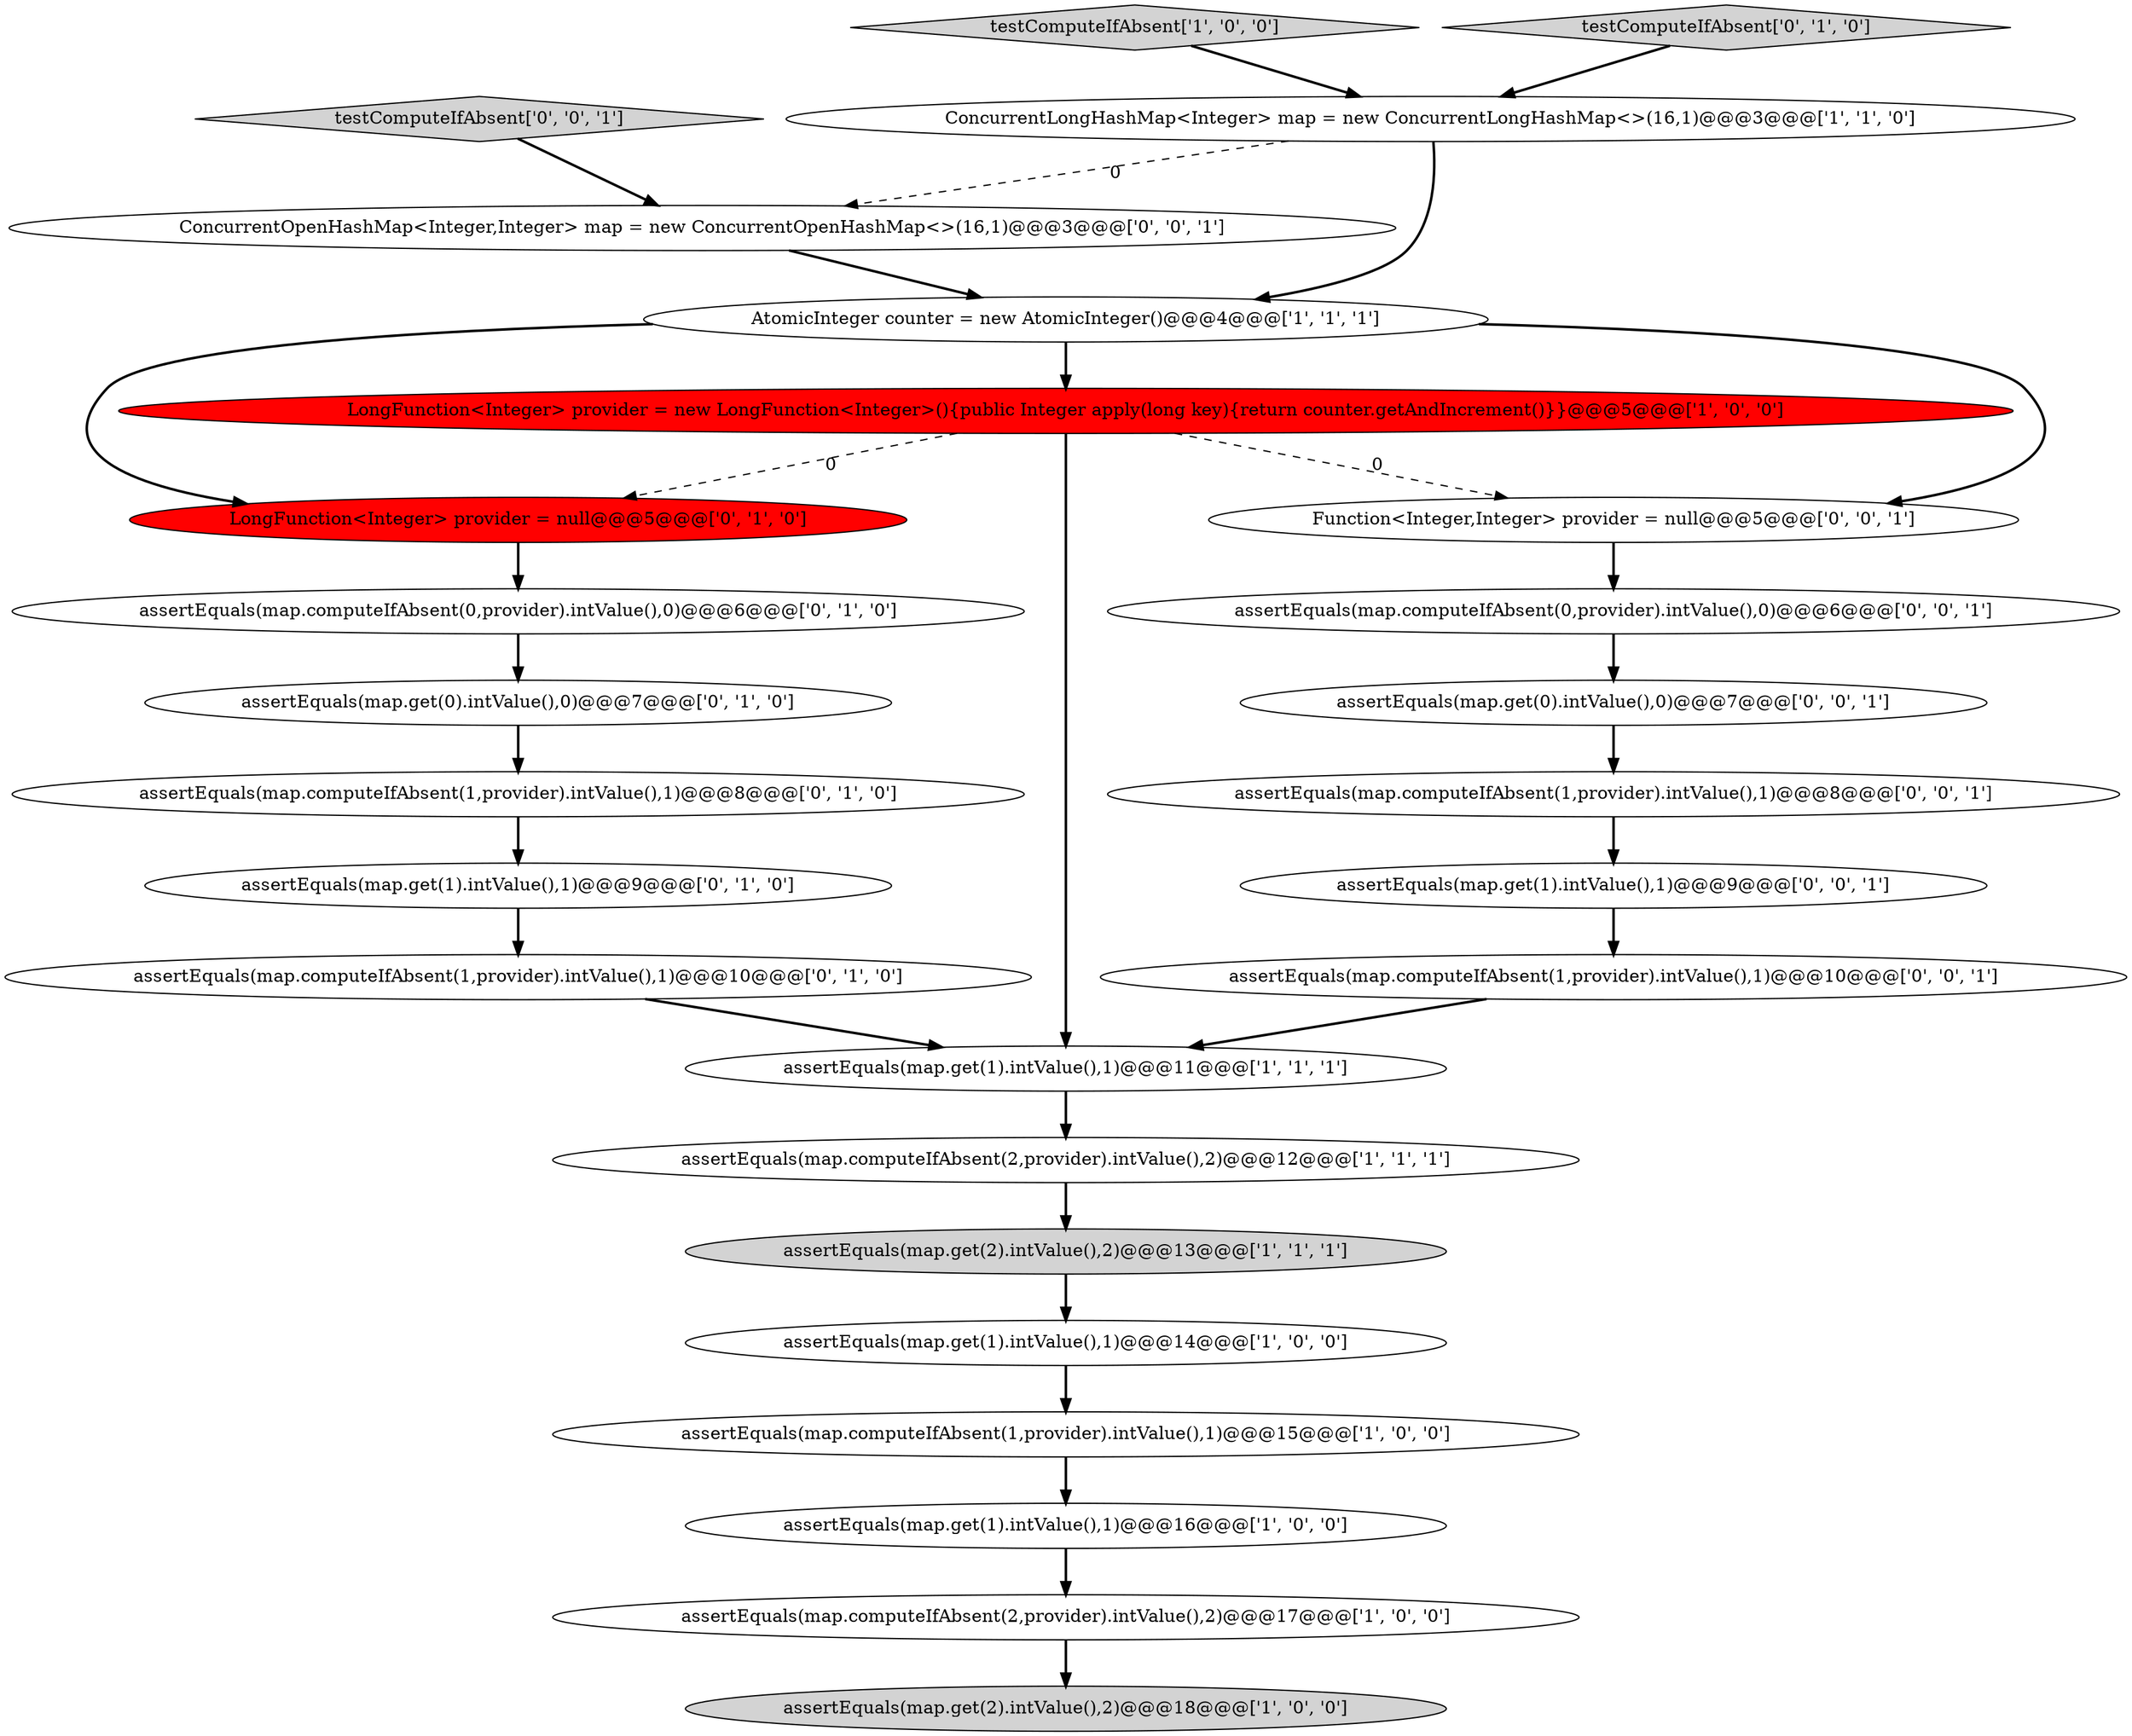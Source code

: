 digraph {
5 [style = filled, label = "assertEquals(map.computeIfAbsent(2,provider).intValue(),2)@@@12@@@['1', '1', '1']", fillcolor = white, shape = ellipse image = "AAA0AAABBB1BBB"];
4 [style = filled, label = "testComputeIfAbsent['1', '0', '0']", fillcolor = lightgray, shape = diamond image = "AAA0AAABBB1BBB"];
9 [style = filled, label = "assertEquals(map.computeIfAbsent(2,provider).intValue(),2)@@@17@@@['1', '0', '0']", fillcolor = white, shape = ellipse image = "AAA0AAABBB1BBB"];
12 [style = filled, label = "LongFunction<Integer> provider = null@@@5@@@['0', '1', '0']", fillcolor = red, shape = ellipse image = "AAA1AAABBB2BBB"];
20 [style = filled, label = "assertEquals(map.get(1).intValue(),1)@@@9@@@['0', '0', '1']", fillcolor = white, shape = ellipse image = "AAA0AAABBB3BBB"];
15 [style = filled, label = "testComputeIfAbsent['0', '1', '0']", fillcolor = lightgray, shape = diamond image = "AAA0AAABBB2BBB"];
24 [style = filled, label = "testComputeIfAbsent['0', '0', '1']", fillcolor = lightgray, shape = diamond image = "AAA0AAABBB3BBB"];
3 [style = filled, label = "assertEquals(map.get(1).intValue(),1)@@@16@@@['1', '0', '0']", fillcolor = white, shape = ellipse image = "AAA0AAABBB1BBB"];
19 [style = filled, label = "assertEquals(map.computeIfAbsent(1,provider).intValue(),1)@@@10@@@['0', '0', '1']", fillcolor = white, shape = ellipse image = "AAA0AAABBB3BBB"];
7 [style = filled, label = "LongFunction<Integer> provider = new LongFunction<Integer>(){public Integer apply(long key){return counter.getAndIncrement()}}@@@5@@@['1', '0', '0']", fillcolor = red, shape = ellipse image = "AAA1AAABBB1BBB"];
21 [style = filled, label = "assertEquals(map.get(0).intValue(),0)@@@7@@@['0', '0', '1']", fillcolor = white, shape = ellipse image = "AAA0AAABBB3BBB"];
13 [style = filled, label = "assertEquals(map.computeIfAbsent(0,provider).intValue(),0)@@@6@@@['0', '1', '0']", fillcolor = white, shape = ellipse image = "AAA0AAABBB2BBB"];
17 [style = filled, label = "assertEquals(map.computeIfAbsent(1,provider).intValue(),1)@@@8@@@['0', '1', '0']", fillcolor = white, shape = ellipse image = "AAA0AAABBB2BBB"];
22 [style = filled, label = "Function<Integer,Integer> provider = null@@@5@@@['0', '0', '1']", fillcolor = white, shape = ellipse image = "AAA0AAABBB3BBB"];
6 [style = filled, label = "AtomicInteger counter = new AtomicInteger()@@@4@@@['1', '1', '1']", fillcolor = white, shape = ellipse image = "AAA0AAABBB1BBB"];
2 [style = filled, label = "assertEquals(map.get(2).intValue(),2)@@@13@@@['1', '1', '1']", fillcolor = lightgray, shape = ellipse image = "AAA0AAABBB1BBB"];
23 [style = filled, label = "assertEquals(map.computeIfAbsent(0,provider).intValue(),0)@@@6@@@['0', '0', '1']", fillcolor = white, shape = ellipse image = "AAA0AAABBB3BBB"];
0 [style = filled, label = "assertEquals(map.computeIfAbsent(1,provider).intValue(),1)@@@15@@@['1', '0', '0']", fillcolor = white, shape = ellipse image = "AAA0AAABBB1BBB"];
26 [style = filled, label = "assertEquals(map.computeIfAbsent(1,provider).intValue(),1)@@@8@@@['0', '0', '1']", fillcolor = white, shape = ellipse image = "AAA0AAABBB3BBB"];
14 [style = filled, label = "assertEquals(map.computeIfAbsent(1,provider).intValue(),1)@@@10@@@['0', '1', '0']", fillcolor = white, shape = ellipse image = "AAA0AAABBB2BBB"];
11 [style = filled, label = "assertEquals(map.get(1).intValue(),1)@@@14@@@['1', '0', '0']", fillcolor = white, shape = ellipse image = "AAA0AAABBB1BBB"];
8 [style = filled, label = "assertEquals(map.get(1).intValue(),1)@@@11@@@['1', '1', '1']", fillcolor = white, shape = ellipse image = "AAA0AAABBB1BBB"];
16 [style = filled, label = "assertEquals(map.get(0).intValue(),0)@@@7@@@['0', '1', '0']", fillcolor = white, shape = ellipse image = "AAA0AAABBB2BBB"];
10 [style = filled, label = "ConcurrentLongHashMap<Integer> map = new ConcurrentLongHashMap<>(16,1)@@@3@@@['1', '1', '0']", fillcolor = white, shape = ellipse image = "AAA0AAABBB1BBB"];
1 [style = filled, label = "assertEquals(map.get(2).intValue(),2)@@@18@@@['1', '0', '0']", fillcolor = lightgray, shape = ellipse image = "AAA0AAABBB1BBB"];
18 [style = filled, label = "assertEquals(map.get(1).intValue(),1)@@@9@@@['0', '1', '0']", fillcolor = white, shape = ellipse image = "AAA0AAABBB2BBB"];
25 [style = filled, label = "ConcurrentOpenHashMap<Integer,Integer> map = new ConcurrentOpenHashMap<>(16,1)@@@3@@@['0', '0', '1']", fillcolor = white, shape = ellipse image = "AAA0AAABBB3BBB"];
0->3 [style = bold, label=""];
4->10 [style = bold, label=""];
15->10 [style = bold, label=""];
6->22 [style = bold, label=""];
16->17 [style = bold, label=""];
25->6 [style = bold, label=""];
7->8 [style = bold, label=""];
22->23 [style = bold, label=""];
10->6 [style = bold, label=""];
13->16 [style = bold, label=""];
19->8 [style = bold, label=""];
3->9 [style = bold, label=""];
12->13 [style = bold, label=""];
21->26 [style = bold, label=""];
5->2 [style = bold, label=""];
11->0 [style = bold, label=""];
8->5 [style = bold, label=""];
23->21 [style = bold, label=""];
24->25 [style = bold, label=""];
7->12 [style = dashed, label="0"];
14->8 [style = bold, label=""];
6->7 [style = bold, label=""];
9->1 [style = bold, label=""];
20->19 [style = bold, label=""];
18->14 [style = bold, label=""];
2->11 [style = bold, label=""];
10->25 [style = dashed, label="0"];
17->18 [style = bold, label=""];
26->20 [style = bold, label=""];
7->22 [style = dashed, label="0"];
6->12 [style = bold, label=""];
}
